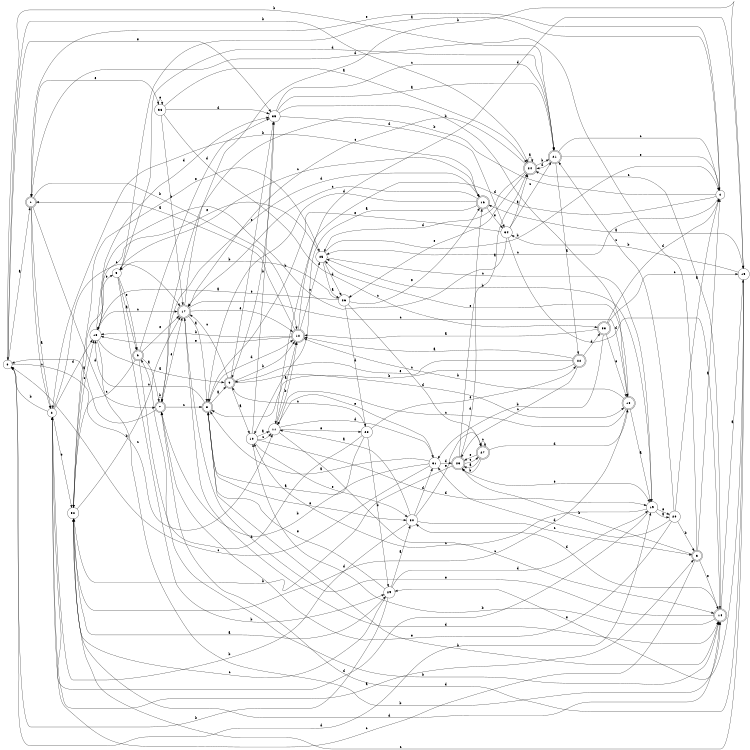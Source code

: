 digraph n30_3 {
__start0 [label="" shape="none"];

rankdir=LR;
size="8,5";

s0 [style="filled", color="black", fillcolor="white" shape="circle", label="0"];
s1 [style="rounded,filled", color="black", fillcolor="white" shape="doublecircle", label="1"];
s2 [style="filled", color="black", fillcolor="white" shape="circle", label="2"];
s3 [style="rounded,filled", color="black", fillcolor="white" shape="doublecircle", label="3"];
s4 [style="filled", color="black", fillcolor="white" shape="circle", label="4"];
s5 [style="filled", color="black", fillcolor="white" shape="circle", label="5"];
s6 [style="rounded,filled", color="black", fillcolor="white" shape="doublecircle", label="6"];
s7 [style="rounded,filled", color="black", fillcolor="white" shape="doublecircle", label="7"];
s8 [style="rounded,filled", color="black", fillcolor="white" shape="doublecircle", label="8"];
s9 [style="rounded,filled", color="black", fillcolor="white" shape="doublecircle", label="9"];
s10 [style="filled", color="black", fillcolor="white" shape="circle", label="10"];
s11 [style="filled", color="black", fillcolor="white" shape="circle", label="11"];
s12 [style="rounded,filled", color="black", fillcolor="white" shape="doublecircle", label="12"];
s13 [style="filled", color="black", fillcolor="white" shape="circle", label="13"];
s14 [style="rounded,filled", color="black", fillcolor="white" shape="doublecircle", label="14"];
s15 [style="filled", color="black", fillcolor="white" shape="circle", label="15"];
s16 [style="rounded,filled", color="black", fillcolor="white" shape="doublecircle", label="16"];
s17 [style="rounded,filled", color="black", fillcolor="white" shape="doublecircle", label="17"];
s18 [style="rounded,filled", color="black", fillcolor="white" shape="doublecircle", label="18"];
s19 [style="filled", color="black", fillcolor="white" shape="circle", label="19"];
s20 [style="filled", color="black", fillcolor="white" shape="circle", label="20"];
s21 [style="rounded,filled", color="black", fillcolor="white" shape="doublecircle", label="21"];
s22 [style="rounded,filled", color="black", fillcolor="white" shape="doublecircle", label="22"];
s23 [style="rounded,filled", color="black", fillcolor="white" shape="doublecircle", label="23"];
s24 [style="rounded,filled", color="black", fillcolor="white" shape="doublecircle", label="24"];
s25 [style="filled", color="black", fillcolor="white" shape="circle", label="25"];
s26 [style="filled", color="black", fillcolor="white" shape="circle", label="26"];
s27 [style="rounded,filled", color="black", fillcolor="white" shape="doublecircle", label="27"];
s28 [style="filled", color="black", fillcolor="white" shape="circle", label="28"];
s29 [style="filled", color="black", fillcolor="white" shape="circle", label="29"];
s30 [style="filled", color="black", fillcolor="white" shape="circle", label="30"];
s31 [style="filled", color="black", fillcolor="white" shape="circle", label="31"];
s32 [style="filled", color="black", fillcolor="white" shape="circle", label="32"];
s33 [style="rounded,filled", color="black", fillcolor="white" shape="doublecircle", label="33"];
s34 [style="filled", color="black", fillcolor="white" shape="circle", label="34"];
s35 [style="filled", color="black", fillcolor="white" shape="circle", label="35"];
s36 [style="filled", color="black", fillcolor="white" shape="circle", label="36"];
s0 -> s1 [label="a"];
s0 -> s24 [label="b"];
s0 -> s11 [label="c"];
s0 -> s19 [label="d"];
s0 -> s35 [label="e"];
s1 -> s2 [label="a"];
s1 -> s12 [label="b"];
s1 -> s2 [label="c"];
s1 -> s7 [label="d"];
s1 -> s36 [label="e"];
s2 -> s3 [label="a"];
s2 -> s0 [label="b"];
s2 -> s17 [label="c"];
s2 -> s13 [label="d"];
s2 -> s32 [label="e"];
s3 -> s4 [label="a"];
s3 -> s23 [label="b"];
s3 -> s2 [label="c"];
s3 -> s1 [label="d"];
s3 -> s14 [label="e"];
s4 -> s5 [label="a"];
s4 -> s7 [label="b"];
s4 -> s25 [label="c"];
s4 -> s11 [label="d"];
s4 -> s1 [label="e"];
s5 -> s6 [label="a"];
s5 -> s29 [label="b"];
s5 -> s16 [label="c"];
s5 -> s21 [label="d"];
s5 -> s6 [label="e"];
s6 -> s7 [label="a"];
s6 -> s14 [label="b"];
s6 -> s32 [label="c"];
s6 -> s35 [label="d"];
s6 -> s17 [label="e"];
s7 -> s0 [label="a"];
s7 -> s7 [label="b"];
s7 -> s8 [label="c"];
s7 -> s16 [label="d"];
s7 -> s17 [label="e"];
s8 -> s9 [label="a"];
s8 -> s14 [label="b"];
s8 -> s13 [label="c"];
s8 -> s12 [label="d"];
s8 -> s30 [label="e"];
s9 -> s10 [label="a"];
s9 -> s12 [label="b"];
s9 -> s17 [label="c"];
s9 -> s18 [label="d"];
s9 -> s35 [label="e"];
s10 -> s11 [label="a"];
s10 -> s35 [label="b"];
s10 -> s11 [label="c"];
s10 -> s19 [label="d"];
s10 -> s30 [label="e"];
s11 -> s12 [label="a"];
s11 -> s12 [label="b"];
s11 -> s14 [label="c"];
s11 -> s31 [label="d"];
s11 -> s28 [label="e"];
s12 -> s1 [label="a"];
s12 -> s13 [label="b"];
s12 -> s25 [label="c"];
s12 -> s15 [label="d"];
s12 -> s13 [label="e"];
s13 -> s9 [label="a"];
s13 -> s14 [label="b"];
s13 -> s17 [label="c"];
s13 -> s35 [label="d"];
s13 -> s5 [label="e"];
s14 -> s15 [label="a"];
s14 -> s10 [label="b"];
s14 -> s24 [label="c"];
s14 -> s30 [label="d"];
s14 -> s17 [label="e"];
s15 -> s16 [label="a"];
s15 -> s34 [label="b"];
s15 -> s32 [label="c"];
s15 -> s7 [label="d"];
s15 -> s29 [label="e"];
s16 -> s10 [label="a"];
s16 -> s2 [label="b"];
s16 -> s17 [label="c"];
s16 -> s8 [label="d"];
s16 -> s34 [label="e"];
s17 -> s8 [label="a"];
s17 -> s15 [label="b"];
s17 -> s18 [label="c"];
s17 -> s14 [label="d"];
s17 -> s12 [label="e"];
s18 -> s19 [label="a"];
s18 -> s12 [label="b"];
s18 -> s11 [label="c"];
s18 -> s32 [label="d"];
s18 -> s25 [label="e"];
s19 -> s20 [label="a"];
s19 -> s25 [label="b"];
s19 -> s10 [label="c"];
s19 -> s2 [label="d"];
s19 -> s20 [label="e"];
s20 -> s4 [label="a"];
s20 -> s3 [label="b"];
s20 -> s21 [label="c"];
s20 -> s31 [label="d"];
s20 -> s7 [label="e"];
s21 -> s22 [label="a"];
s21 -> s0 [label="b"];
s21 -> s4 [label="c"];
s21 -> s24 [label="d"];
s21 -> s4 [label="e"];
s22 -> s12 [label="a"];
s22 -> s8 [label="b"];
s22 -> s23 [label="c"];
s22 -> s33 [label="d"];
s22 -> s9 [label="e"];
s23 -> s24 [label="a"];
s23 -> s32 [label="b"];
s23 -> s27 [label="c"];
s23 -> s16 [label="d"];
s23 -> s19 [label="e"];
s24 -> s24 [label="a"];
s24 -> s21 [label="b"];
s24 -> s17 [label="c"];
s24 -> s25 [label="d"];
s24 -> s26 [label="e"];
s25 -> s26 [label="a"];
s25 -> s4 [label="b"];
s25 -> s19 [label="c"];
s25 -> s26 [label="d"];
s25 -> s13 [label="e"];
s26 -> s13 [label="a"];
s26 -> s5 [label="b"];
s26 -> s27 [label="c"];
s26 -> s28 [label="d"];
s26 -> s16 [label="e"];
s27 -> s23 [label="a"];
s27 -> s23 [label="b"];
s27 -> s27 [label="c"];
s27 -> s18 [label="d"];
s27 -> s23 [label="e"];
s28 -> s8 [label="a"];
s28 -> s29 [label="b"];
s28 -> s9 [label="c"];
s28 -> s6 [label="d"];
s28 -> s22 [label="e"];
s29 -> s30 [label="a"];
s29 -> s0 [label="b"];
s29 -> s32 [label="c"];
s29 -> s19 [label="d"];
s29 -> s8 [label="e"];
s30 -> s11 [label="a"];
s30 -> s2 [label="b"];
s30 -> s3 [label="c"];
s30 -> s31 [label="d"];
s30 -> s27 [label="e"];
s31 -> s8 [label="a"];
s31 -> s7 [label="b"];
s31 -> s0 [label="c"];
s31 -> s23 [label="d"];
s31 -> s11 [label="e"];
s32 -> s29 [label="a"];
s32 -> s17 [label="b"];
s32 -> s13 [label="c"];
s32 -> s14 [label="d"];
s32 -> s25 [label="e"];
s33 -> s12 [label="a"];
s33 -> s31 [label="b"];
s33 -> s15 [label="c"];
s33 -> s4 [label="d"];
s33 -> s18 [label="e"];
s34 -> s24 [label="a"];
s34 -> s32 [label="b"];
s34 -> s21 [label="c"];
s34 -> s14 [label="d"];
s34 -> s8 [label="e"];
s35 -> s21 [label="a"];
s35 -> s18 [label="b"];
s35 -> s21 [label="c"];
s35 -> s34 [label="d"];
s35 -> s9 [label="e"];
s36 -> s24 [label="a"];
s36 -> s17 [label="b"];
s36 -> s33 [label="c"];
s36 -> s35 [label="d"];
s36 -> s36 [label="e"];

}